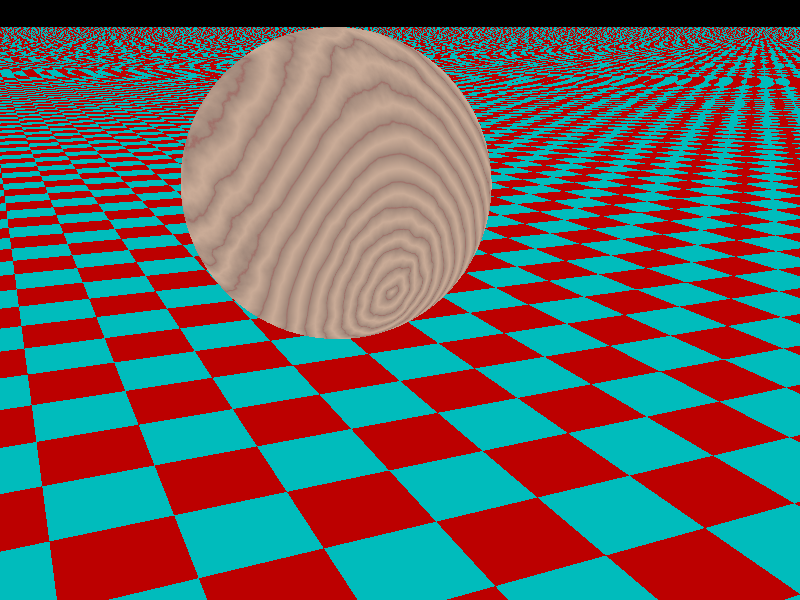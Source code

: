   #include "colors.inc"
  #include "textures.inc"
  camera {
    location  <-4, 3, -9>
    look_at   <0, 0, 0>
    angle 48
  }

    /*light_source {
    <0, 10, -3>
    color White
    spotlight
    radius 15
    falloff 18
    tightness 10
    point_at <0, 0, 0>
  }

    light_source {
    <10, 10, -1>
    color Red
    spotlight
    radius 12
    falloff 14
    tightness 10
    point_at <2, 0, 0>
  }
  light_source {
    <-12, 10, -1>
    color Blue
    spotlight
    radius 12
    falloff 14
    tightness 10
    point_at <-2, 0, 0>
  }*/
     light_source {
    <0, 20, 0>
    color Gray75
    fade_distance 5
    fade_power 1
    shadowless
  }

   plane {
    y, -1
    texture {
      pigment {
        checker
        color rgb<0.5, 0, 0>
        color rgb<0, 0.5, 0.5>
      }
      finish {
        diffuse 0.4
        ambient 0.2
        phong 1
        phong_size 100
        reflection 0.25
      }
    }
  }
  sphere {
    <0, 1, 2>, 2
    texture {
      pigment {
        wood
        color_map {
          [0.0 color DarkTan]
          [0.9 color DarkBrown]
          [1.0 color VeryDarkBrown]
        }
        turbulence 0.05
        scale <0.2, 0.3, 1>
      }
      finish { phong 1 }
    }
  }
